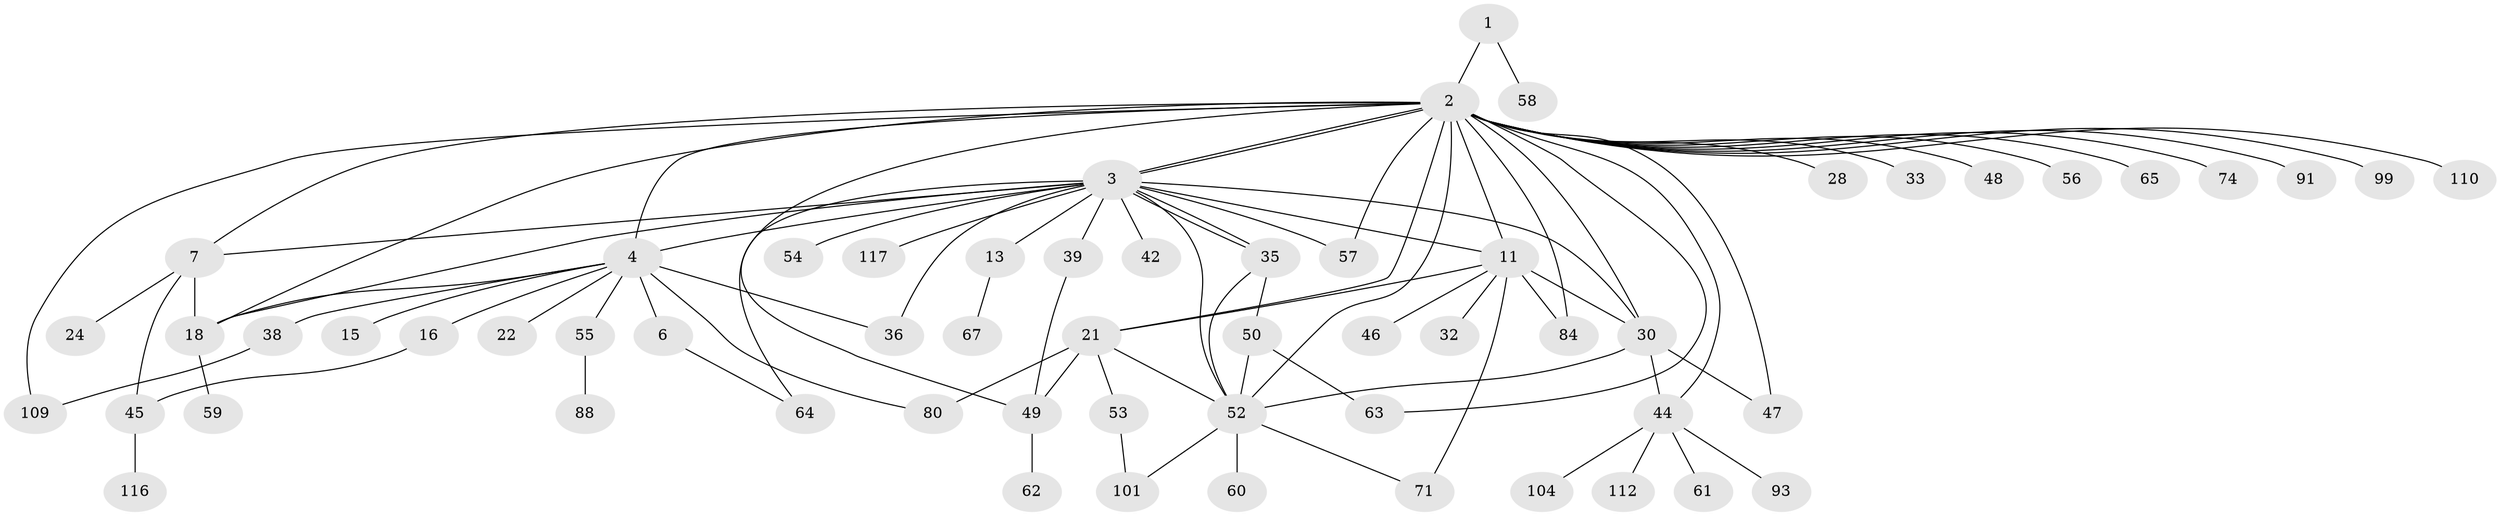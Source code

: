 // original degree distribution, {2: 0.225, 34: 0.008333333333333333, 17: 0.008333333333333333, 11: 0.016666666666666666, 7: 0.016666666666666666, 5: 0.05, 1: 0.5083333333333333, 6: 0.03333333333333333, 9: 0.016666666666666666, 3: 0.06666666666666667, 4: 0.041666666666666664, 8: 0.008333333333333333}
// Generated by graph-tools (version 1.1) at 2025/18/03/04/25 18:18:26]
// undirected, 60 vertices, 89 edges
graph export_dot {
graph [start="1"]
  node [color=gray90,style=filled];
  1;
  2 [super="+5+34"];
  3 [super="+78+9+98+118+26+51+19+27+8+75+70"];
  4 [super="+92+14"];
  6;
  7 [super="+96+97+12"];
  11 [super="+31+23+40"];
  13;
  15;
  16;
  18 [super="+82+25"];
  21 [super="+37"];
  22;
  24 [super="+115"];
  28;
  30 [super="+79+68+41"];
  32;
  33;
  35 [super="+86"];
  36 [super="+43+69"];
  38;
  39 [super="+113"];
  42;
  44;
  45;
  46;
  47;
  48;
  49;
  50;
  52;
  53;
  54;
  55;
  56;
  57;
  58;
  59;
  60;
  61;
  62;
  63;
  64 [super="+87+114+76"];
  65 [super="+81"];
  67 [super="+111"];
  71;
  74;
  80 [super="+105"];
  84 [super="+103"];
  88;
  91;
  93;
  99;
  101;
  104;
  109;
  110;
  112;
  116;
  117;
  1 -- 2;
  1 -- 58;
  2 -- 3 [weight=4];
  2 -- 3;
  2 -- 4 [weight=3];
  2 -- 7;
  2 -- 11;
  2 -- 18 [weight=2];
  2 -- 21 [weight=2];
  2 -- 28;
  2 -- 33;
  2 -- 44;
  2 -- 47;
  2 -- 48;
  2 -- 49;
  2 -- 52;
  2 -- 56;
  2 -- 57;
  2 -- 65;
  2 -- 74;
  2 -- 84 [weight=2];
  2 -- 91;
  2 -- 99;
  2 -- 109;
  2 -- 110;
  2 -- 63;
  2 -- 30;
  3 -- 4 [weight=2];
  3 -- 35;
  3 -- 35;
  3 -- 39;
  3 -- 64 [weight=2];
  3 -- 36 [weight=2];
  3 -- 11;
  3 -- 13;
  3 -- 52;
  3 -- 117;
  3 -- 7;
  3 -- 57;
  3 -- 42;
  3 -- 54;
  3 -- 30;
  3 -- 18;
  4 -- 6;
  4 -- 15;
  4 -- 22;
  4 -- 55;
  4 -- 80;
  4 -- 36;
  4 -- 16;
  4 -- 18;
  4 -- 38;
  6 -- 64;
  7 -- 24;
  7 -- 45;
  7 -- 18;
  11 -- 32;
  11 -- 30;
  11 -- 84;
  11 -- 21;
  11 -- 46;
  11 -- 71;
  13 -- 67;
  16 -- 45;
  18 -- 59;
  21 -- 49;
  21 -- 52;
  21 -- 53;
  21 -- 80;
  30 -- 44;
  30 -- 47;
  30 -- 52;
  35 -- 50;
  35 -- 52;
  38 -- 109;
  39 -- 49;
  44 -- 61;
  44 -- 93;
  44 -- 104;
  44 -- 112;
  45 -- 116;
  49 -- 62;
  50 -- 52;
  50 -- 63;
  52 -- 60;
  52 -- 71;
  52 -- 101;
  53 -- 101;
  55 -- 88;
}
